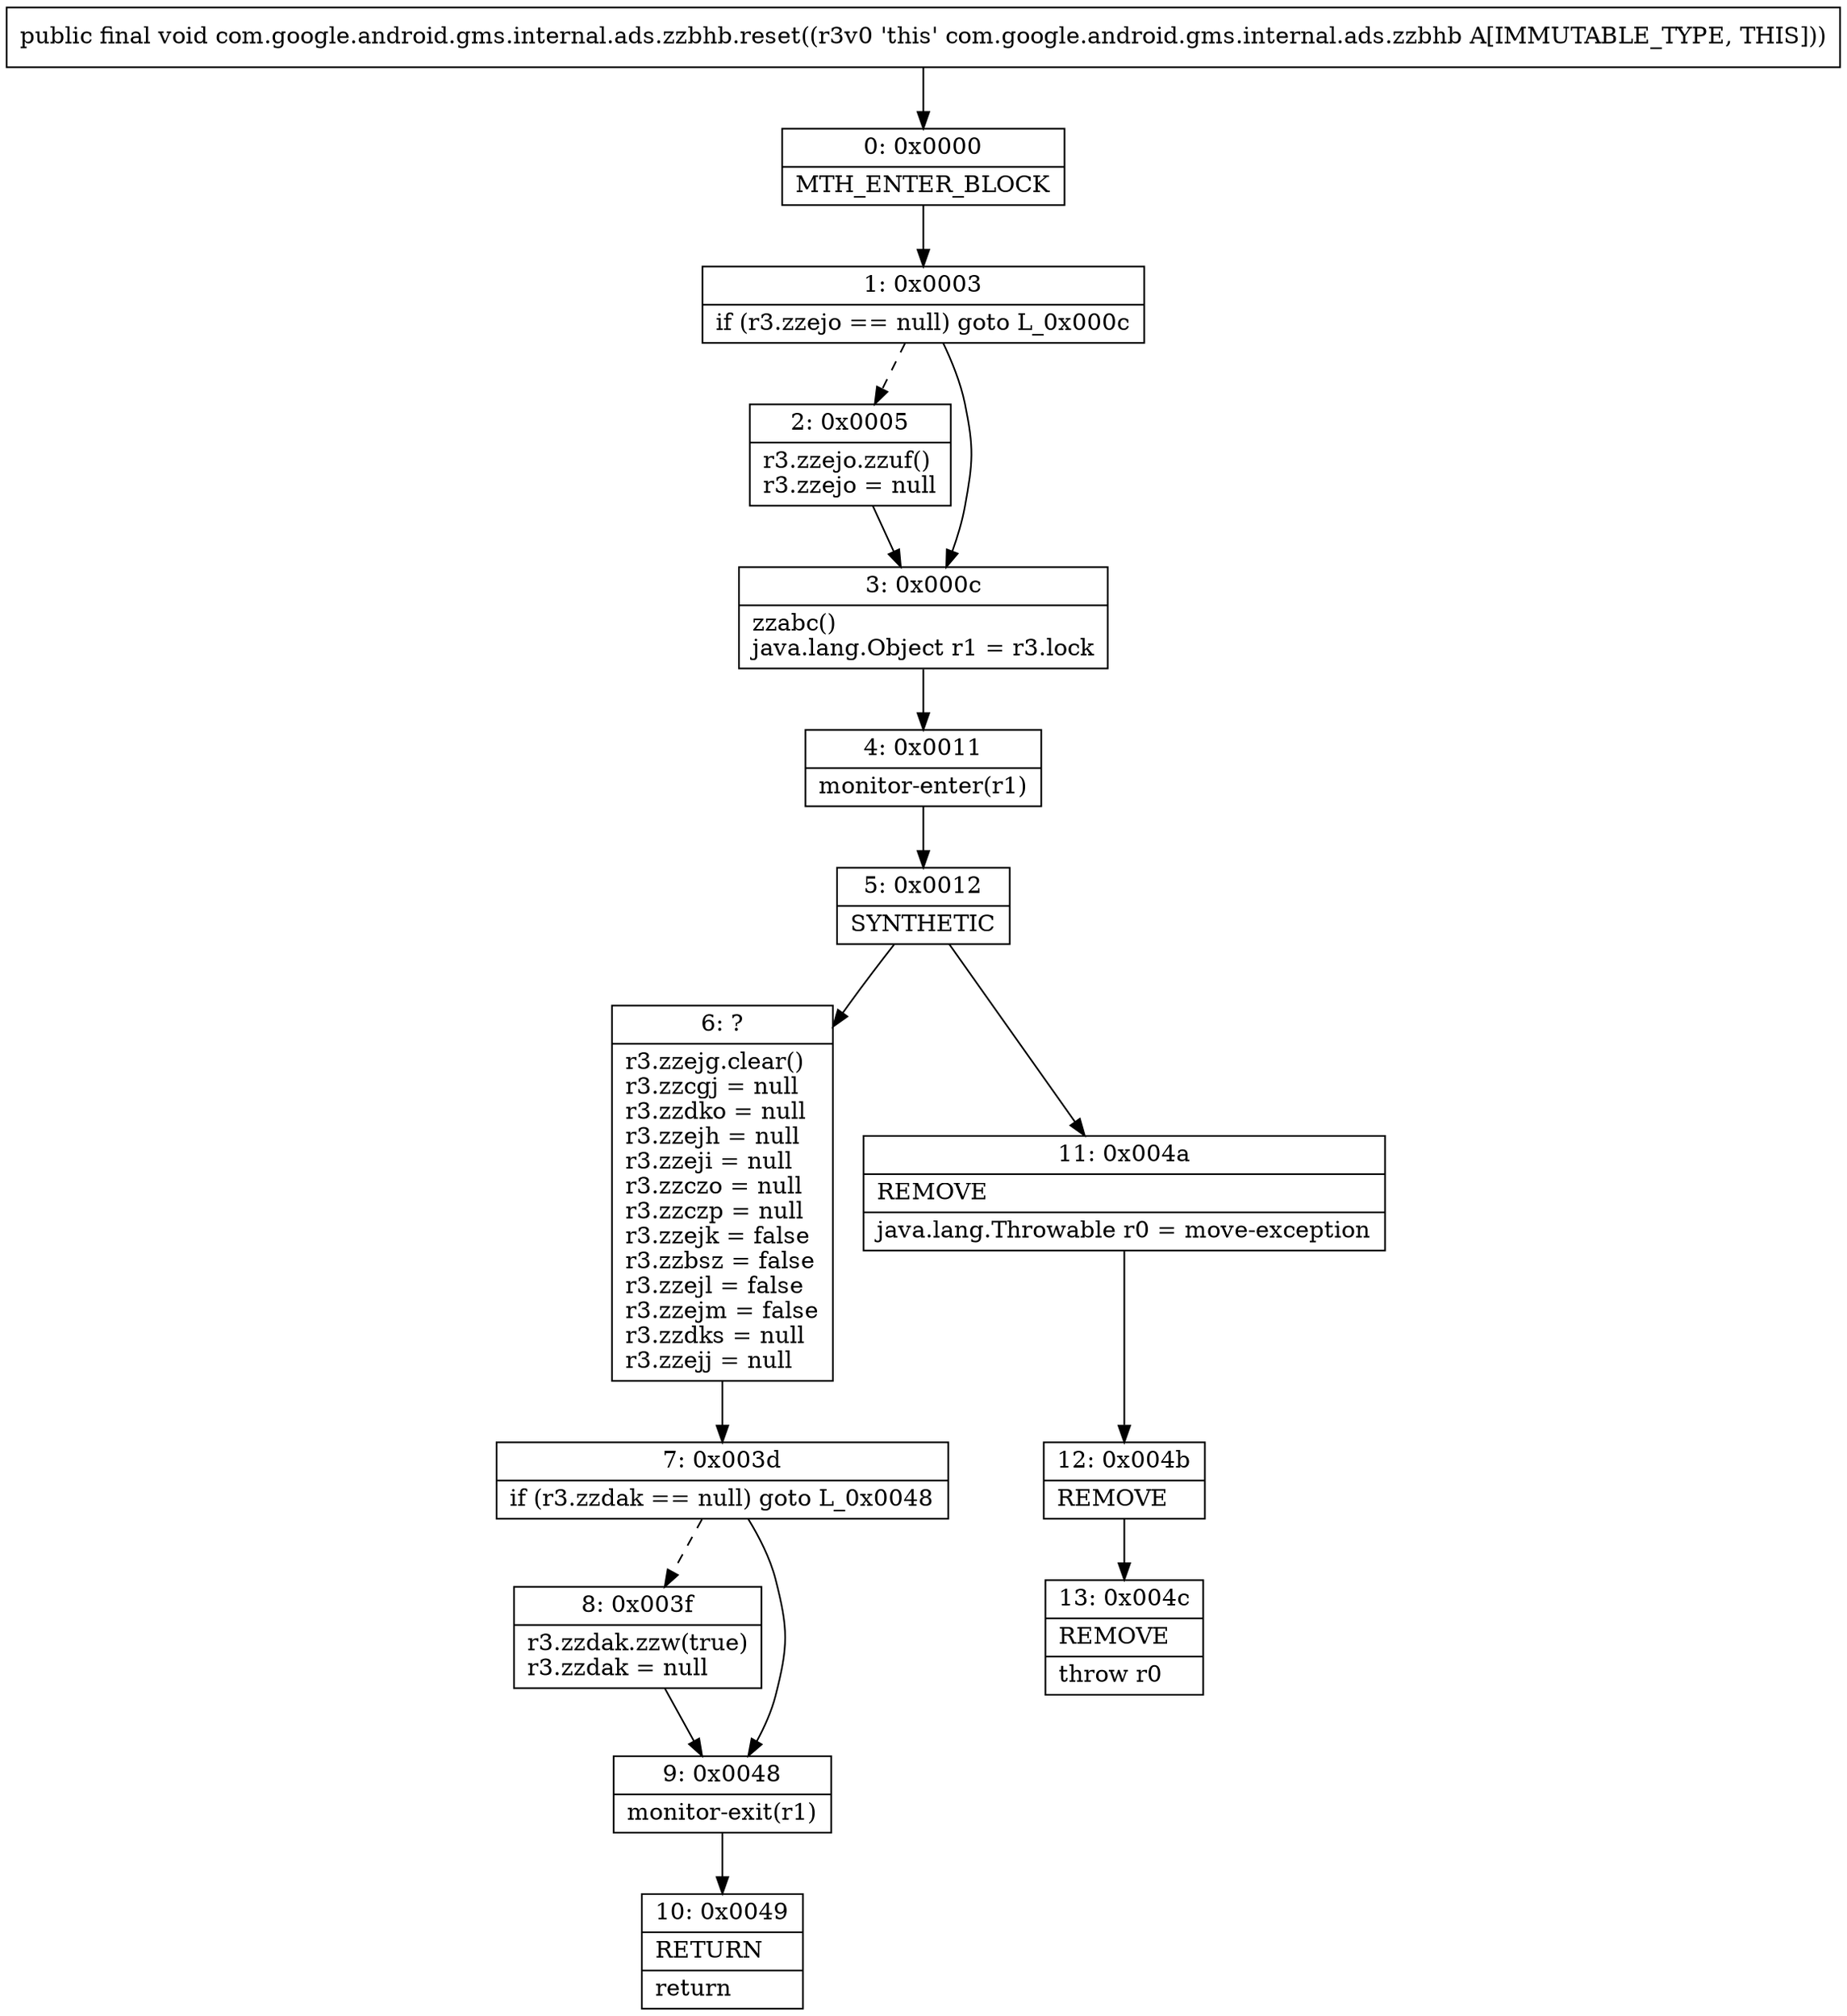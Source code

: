 digraph "CFG forcom.google.android.gms.internal.ads.zzbhb.reset()V" {
Node_0 [shape=record,label="{0\:\ 0x0000|MTH_ENTER_BLOCK\l}"];
Node_1 [shape=record,label="{1\:\ 0x0003|if (r3.zzejo == null) goto L_0x000c\l}"];
Node_2 [shape=record,label="{2\:\ 0x0005|r3.zzejo.zzuf()\lr3.zzejo = null\l}"];
Node_3 [shape=record,label="{3\:\ 0x000c|zzabc()\ljava.lang.Object r1 = r3.lock\l}"];
Node_4 [shape=record,label="{4\:\ 0x0011|monitor\-enter(r1)\l}"];
Node_5 [shape=record,label="{5\:\ 0x0012|SYNTHETIC\l}"];
Node_6 [shape=record,label="{6\:\ ?|r3.zzejg.clear()\lr3.zzcgj = null\lr3.zzdko = null\lr3.zzejh = null\lr3.zzeji = null\lr3.zzczo = null\lr3.zzczp = null\lr3.zzejk = false\lr3.zzbsz = false\lr3.zzejl = false\lr3.zzejm = false\lr3.zzdks = null\lr3.zzejj = null\l}"];
Node_7 [shape=record,label="{7\:\ 0x003d|if (r3.zzdak == null) goto L_0x0048\l}"];
Node_8 [shape=record,label="{8\:\ 0x003f|r3.zzdak.zzw(true)\lr3.zzdak = null\l}"];
Node_9 [shape=record,label="{9\:\ 0x0048|monitor\-exit(r1)\l}"];
Node_10 [shape=record,label="{10\:\ 0x0049|RETURN\l|return\l}"];
Node_11 [shape=record,label="{11\:\ 0x004a|REMOVE\l|java.lang.Throwable r0 = move\-exception\l}"];
Node_12 [shape=record,label="{12\:\ 0x004b|REMOVE\l}"];
Node_13 [shape=record,label="{13\:\ 0x004c|REMOVE\l|throw r0\l}"];
MethodNode[shape=record,label="{public final void com.google.android.gms.internal.ads.zzbhb.reset((r3v0 'this' com.google.android.gms.internal.ads.zzbhb A[IMMUTABLE_TYPE, THIS])) }"];
MethodNode -> Node_0;
Node_0 -> Node_1;
Node_1 -> Node_2[style=dashed];
Node_1 -> Node_3;
Node_2 -> Node_3;
Node_3 -> Node_4;
Node_4 -> Node_5;
Node_5 -> Node_6;
Node_5 -> Node_11;
Node_6 -> Node_7;
Node_7 -> Node_8[style=dashed];
Node_7 -> Node_9;
Node_8 -> Node_9;
Node_9 -> Node_10;
Node_11 -> Node_12;
Node_12 -> Node_13;
}

